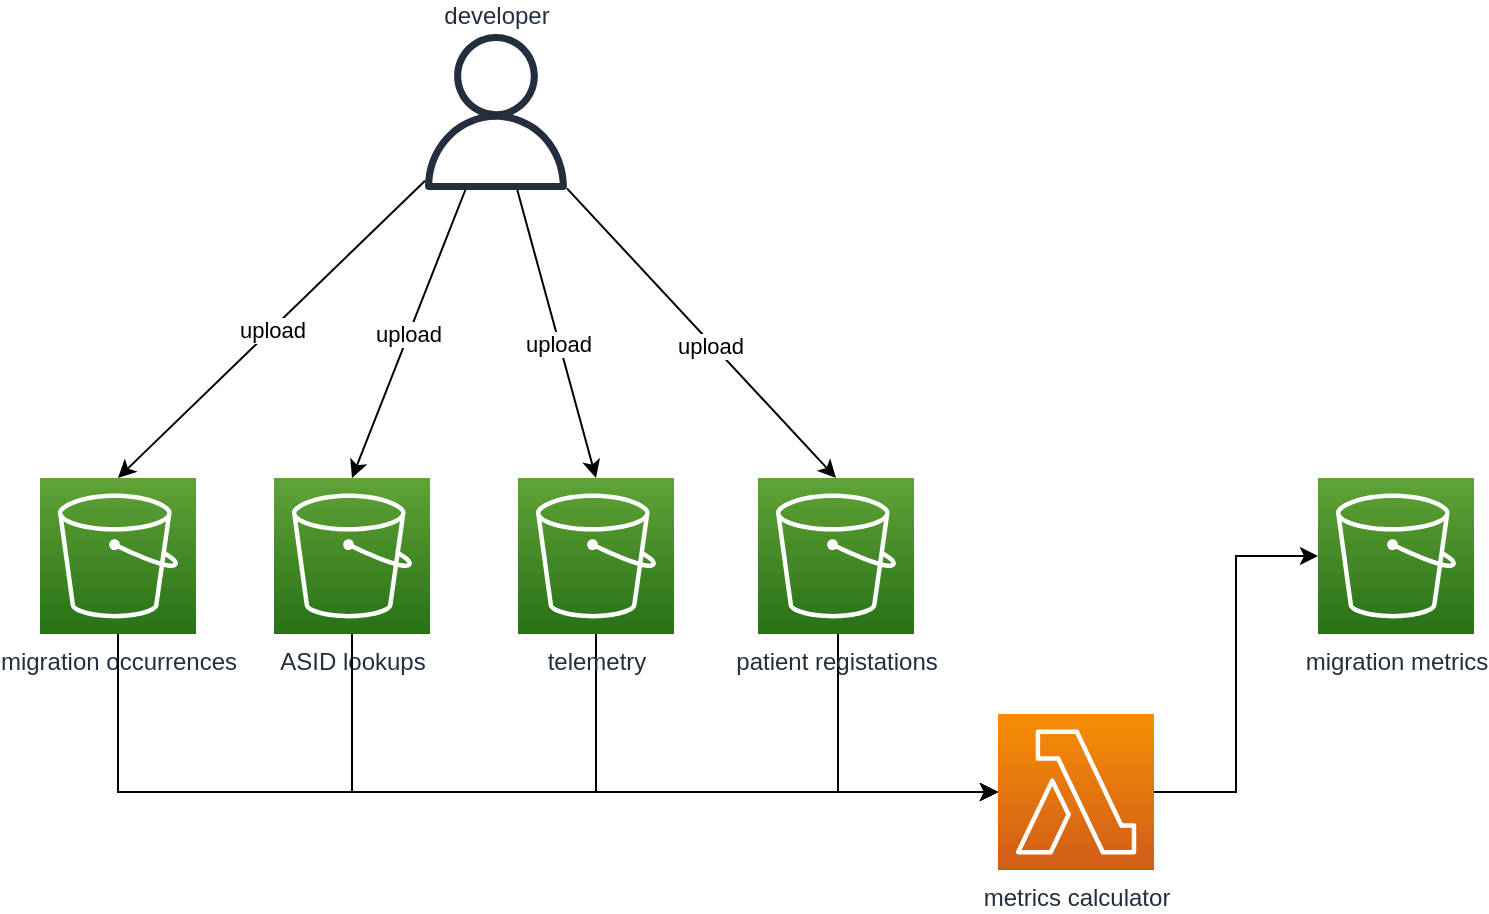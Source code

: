 <mxfile version="19.0.3" type="device"><diagram id="HQ6Wqxc513HVvOA8Oq9F" name="Page-1"><mxGraphModel dx="1106" dy="822" grid="0" gridSize="10" guides="1" tooltips="1" connect="1" arrows="1" fold="1" page="1" pageScale="1" pageWidth="850" pageHeight="1100" math="0" shadow="0"><root><mxCell id="0"/><mxCell id="1" parent="0"/><mxCell id="TiJITYXmFupzVfPUBg4U-1" value="migration occurrences" style="sketch=0;points=[[0,0,0],[0.25,0,0],[0.5,0,0],[0.75,0,0],[1,0,0],[0,1,0],[0.25,1,0],[0.5,1,0],[0.75,1,0],[1,1,0],[0,0.25,0],[0,0.5,0],[0,0.75,0],[1,0.25,0],[1,0.5,0],[1,0.75,0]];outlineConnect=0;fontColor=#232F3E;gradientColor=#60A337;gradientDirection=north;fillColor=#277116;strokeColor=#ffffff;dashed=0;verticalLabelPosition=bottom;verticalAlign=top;align=center;html=1;fontSize=12;fontStyle=0;aspect=fixed;shape=mxgraph.aws4.resourceIcon;resIcon=mxgraph.aws4.s3;" parent="1" vertex="1"><mxGeometry x="41" y="242" width="78" height="78" as="geometry"/></mxCell><mxCell id="TiJITYXmFupzVfPUBg4U-2" value="ASID lookups" style="sketch=0;points=[[0,0,0],[0.25,0,0],[0.5,0,0],[0.75,0,0],[1,0,0],[0,1,0],[0.25,1,0],[0.5,1,0],[0.75,1,0],[1,1,0],[0,0.25,0],[0,0.5,0],[0,0.75,0],[1,0.25,0],[1,0.5,0],[1,0.75,0]];outlineConnect=0;fontColor=#232F3E;gradientColor=#60A337;gradientDirection=north;fillColor=#277116;strokeColor=#ffffff;dashed=0;verticalLabelPosition=bottom;verticalAlign=top;align=center;html=1;fontSize=12;fontStyle=0;aspect=fixed;shape=mxgraph.aws4.resourceIcon;resIcon=mxgraph.aws4.s3;" parent="1" vertex="1"><mxGeometry x="158" y="242" width="78" height="78" as="geometry"/></mxCell><mxCell id="TiJITYXmFupzVfPUBg4U-23" style="edgeStyle=orthogonalEdgeStyle;rounded=0;orthogonalLoop=1;jettySize=auto;html=1;entryX=1;entryY=0.5;entryDx=0;entryDy=0;entryPerimeter=0;startArrow=classic;startFill=1;endArrow=none;endFill=0;" parent="1" source="TiJITYXmFupzVfPUBg4U-3" target="TiJITYXmFupzVfPUBg4U-5" edge="1"><mxGeometry relative="1" as="geometry"/></mxCell><mxCell id="TiJITYXmFupzVfPUBg4U-3" value="migration metrics" style="sketch=0;points=[[0,0,0],[0.25,0,0],[0.5,0,0],[0.75,0,0],[1,0,0],[0,1,0],[0.25,1,0],[0.5,1,0],[0.75,1,0],[1,1,0],[0,0.25,0],[0,0.5,0],[0,0.75,0],[1,0.25,0],[1,0.5,0],[1,0.75,0]];outlineConnect=0;fontColor=#232F3E;gradientColor=#60A337;gradientDirection=north;fillColor=#277116;strokeColor=#ffffff;dashed=0;verticalLabelPosition=bottom;verticalAlign=top;align=center;html=1;fontSize=12;fontStyle=0;aspect=fixed;shape=mxgraph.aws4.resourceIcon;resIcon=mxgraph.aws4.s3;labelPosition=center;" parent="1" vertex="1"><mxGeometry x="680" y="242" width="78" height="78" as="geometry"/></mxCell><mxCell id="TiJITYXmFupzVfPUBg4U-20" style="edgeStyle=orthogonalEdgeStyle;rounded=0;orthogonalLoop=1;jettySize=auto;html=1;startArrow=classic;startFill=1;endArrow=none;endFill=0;" parent="1" source="TiJITYXmFupzVfPUBg4U-5" target="TiJITYXmFupzVfPUBg4U-1" edge="1"><mxGeometry relative="1" as="geometry"/></mxCell><mxCell id="TiJITYXmFupzVfPUBg4U-21" style="edgeStyle=orthogonalEdgeStyle;rounded=0;orthogonalLoop=1;jettySize=auto;html=1;startArrow=classic;startFill=1;endArrow=none;endFill=0;" parent="1" source="TiJITYXmFupzVfPUBg4U-5" target="TiJITYXmFupzVfPUBg4U-2" edge="1"><mxGeometry relative="1" as="geometry"/></mxCell><mxCell id="TiJITYXmFupzVfPUBg4U-5" value="metrics calculator" style="sketch=0;points=[[0,0,0],[0.25,0,0],[0.5,0,0],[0.75,0,0],[1,0,0],[0,1,0],[0.25,1,0],[0.5,1,0],[0.75,1,0],[1,1,0],[0,0.25,0],[0,0.5,0],[0,0.75,0],[1,0.25,0],[1,0.5,0],[1,0.75,0]];outlineConnect=0;fontColor=#232F3E;gradientColor=#F78E04;gradientDirection=north;fillColor=#D05C17;strokeColor=#ffffff;dashed=0;verticalLabelPosition=bottom;verticalAlign=top;align=center;html=1;fontSize=12;fontStyle=0;aspect=fixed;shape=mxgraph.aws4.resourceIcon;resIcon=mxgraph.aws4.lambda;" parent="1" vertex="1"><mxGeometry x="520" y="360" width="78" height="78" as="geometry"/></mxCell><mxCell id="TiJITYXmFupzVfPUBg4U-8" value="" style="shape=image;html=1;verticalAlign=top;verticalLabelPosition=bottom;labelBackgroundColor=#ffffff;imageAspect=0;aspect=fixed;image=https://cdn1.iconfinder.com/data/icons/KDE_Crystal_Diamond_2.5_Classical_Mod/128x128/mimetypes/vcalendar.png" parent="1" vertex="1"><mxGeometry x="41" y="200" width="40" height="40" as="geometry"/></mxCell><mxCell id="TiJITYXmFupzVfPUBg4U-9" value="developer" style="sketch=0;outlineConnect=0;fontColor=#232F3E;gradientColor=none;fillColor=#232F3D;strokeColor=none;dashed=0;verticalLabelPosition=top;verticalAlign=bottom;align=center;html=1;fontSize=12;fontStyle=0;aspect=fixed;pointerEvents=1;shape=mxgraph.aws4.user;labelPosition=center;" parent="1" vertex="1"><mxGeometry x="230" y="20" width="78" height="78" as="geometry"/></mxCell><mxCell id="TiJITYXmFupzVfPUBg4U-12" value="upload" style="endArrow=classic;html=1;rounded=0;entryX=0.5;entryY=0;entryDx=0;entryDy=0;entryPerimeter=0;" parent="1" source="TiJITYXmFupzVfPUBg4U-9" target="TiJITYXmFupzVfPUBg4U-1" edge="1"><mxGeometry width="50" height="50" relative="1" as="geometry"><mxPoint x="70" y="110" as="sourcePoint"/><mxPoint x="120" y="230" as="targetPoint"/></mxGeometry></mxCell><mxCell id="TiJITYXmFupzVfPUBg4U-13" value="upload" style="endArrow=classic;html=1;rounded=0;entryX=0.5;entryY=0;entryDx=0;entryDy=0;entryPerimeter=0;" parent="1" source="TiJITYXmFupzVfPUBg4U-9" target="TiJITYXmFupzVfPUBg4U-2" edge="1"><mxGeometry width="50" height="50" relative="1" as="geometry"><mxPoint x="300" y="260" as="sourcePoint"/><mxPoint x="350" y="210" as="targetPoint"/></mxGeometry></mxCell><mxCell id="TiJITYXmFupzVfPUBg4U-14" value="" style="shape=image;html=1;verticalAlign=top;verticalLabelPosition=bottom;labelBackgroundColor=#ffffff;imageAspect=0;aspect=fixed;image=https://cdn1.iconfinder.com/data/icons/KDE_Crystal_Diamond_2.5_Classical_Mod/128x128/mimetypes/vcalendar.png" parent="1" vertex="1"><mxGeometry x="158" y="200" width="40" height="40" as="geometry"/></mxCell><mxCell id="IbRrJUZ-d5_UcjYYsebr-6" style="edgeStyle=orthogonalEdgeStyle;rounded=0;orthogonalLoop=1;jettySize=auto;html=1;entryX=0;entryY=0.5;entryDx=0;entryDy=0;entryPerimeter=0;exitX=0.5;exitY=1;exitDx=0;exitDy=0;exitPerimeter=0;" parent="1" source="IbRrJUZ-d5_UcjYYsebr-5" target="TiJITYXmFupzVfPUBg4U-5" edge="1"><mxGeometry relative="1" as="geometry"><Array as="points"><mxPoint x="319" y="399"/></Array></mxGeometry></mxCell><mxCell id="IbRrJUZ-d5_UcjYYsebr-5" value="telemetry" style="sketch=0;points=[[0,0,0],[0.25,0,0],[0.5,0,0],[0.75,0,0],[1,0,0],[0,1,0],[0.25,1,0],[0.5,1,0],[0.75,1,0],[1,1,0],[0,0.25,0],[0,0.5,0],[0,0.75,0],[1,0.25,0],[1,0.5,0],[1,0.75,0]];outlineConnect=0;fontColor=#232F3E;gradientColor=#60A337;gradientDirection=north;fillColor=#277116;strokeColor=#ffffff;dashed=0;verticalLabelPosition=bottom;verticalAlign=top;align=center;html=1;fontSize=12;fontStyle=0;aspect=fixed;shape=mxgraph.aws4.resourceIcon;resIcon=mxgraph.aws4.s3;" parent="1" vertex="1"><mxGeometry x="280" y="242" width="78" height="78" as="geometry"/></mxCell><mxCell id="IbRrJUZ-d5_UcjYYsebr-9" value="upload" style="endArrow=classic;html=1;rounded=0;entryX=0.5;entryY=0;entryDx=0;entryDy=0;entryPerimeter=0;" parent="1" source="TiJITYXmFupzVfPUBg4U-9" target="IbRrJUZ-d5_UcjYYsebr-5" edge="1"><mxGeometry x="0.073" y="-1" width="50" height="50" relative="1" as="geometry"><mxPoint x="210.002" y="80" as="sourcePoint"/><mxPoint x="309.15" y="224" as="targetPoint"/><mxPoint as="offset"/></mxGeometry></mxCell><mxCell id="IbRrJUZ-d5_UcjYYsebr-10" value="" style="shape=image;html=1;verticalAlign=top;verticalLabelPosition=bottom;labelBackgroundColor=#ffffff;imageAspect=0;aspect=fixed;image=https://cdn1.iconfinder.com/data/icons/KDE_Crystal_Diamond_2.5_Classical_Mod/128x128/mimetypes/vcalendar.png" parent="1" vertex="1"><mxGeometry x="318" y="200" width="40" height="40" as="geometry"/></mxCell><mxCell id="Kx_Yxj_AaxZdn3WnnpZf-2" style="edgeStyle=orthogonalEdgeStyle;rounded=0;orthogonalLoop=1;jettySize=auto;html=1;" parent="1" source="Kx_Yxj_AaxZdn3WnnpZf-1" target="TiJITYXmFupzVfPUBg4U-5" edge="1"><mxGeometry relative="1" as="geometry"><Array as="points"><mxPoint x="440" y="399"/></Array></mxGeometry></mxCell><mxCell id="Kx_Yxj_AaxZdn3WnnpZf-1" value="patient registations" style="sketch=0;points=[[0,0,0],[0.25,0,0],[0.5,0,0],[0.75,0,0],[1,0,0],[0,1,0],[0.25,1,0],[0.5,1,0],[0.75,1,0],[1,1,0],[0,0.25,0],[0,0.5,0],[0,0.75,0],[1,0.25,0],[1,0.5,0],[1,0.75,0]];outlineConnect=0;fontColor=#232F3E;gradientColor=#60A337;gradientDirection=north;fillColor=#277116;strokeColor=#ffffff;dashed=0;verticalLabelPosition=bottom;verticalAlign=top;align=center;html=1;fontSize=12;fontStyle=0;aspect=fixed;shape=mxgraph.aws4.resourceIcon;resIcon=mxgraph.aws4.s3;" parent="1" vertex="1"><mxGeometry x="400" y="242" width="78" height="78" as="geometry"/></mxCell><mxCell id="Kx_Yxj_AaxZdn3WnnpZf-3" value="" style="shape=image;html=1;verticalAlign=top;verticalLabelPosition=bottom;labelBackgroundColor=#ffffff;imageAspect=0;aspect=fixed;image=https://cdn1.iconfinder.com/data/icons/KDE_Crystal_Diamond_2.5_Classical_Mod/128x128/mimetypes/vcalendar.png" parent="1" vertex="1"><mxGeometry x="438" y="200" width="40" height="40" as="geometry"/></mxCell><mxCell id="Kx_Yxj_AaxZdn3WnnpZf-4" value="upload" style="endArrow=classic;html=1;rounded=0;entryX=0.5;entryY=0;entryDx=0;entryDy=0;entryPerimeter=0;" parent="1" source="TiJITYXmFupzVfPUBg4U-9" target="Kx_Yxj_AaxZdn3WnnpZf-1" edge="1"><mxGeometry x="0.073" y="-1" width="50" height="50" relative="1" as="geometry"><mxPoint x="336.869" y="108" as="sourcePoint"/><mxPoint x="329" y="252" as="targetPoint"/><mxPoint as="offset"/></mxGeometry></mxCell></root></mxGraphModel></diagram></mxfile>